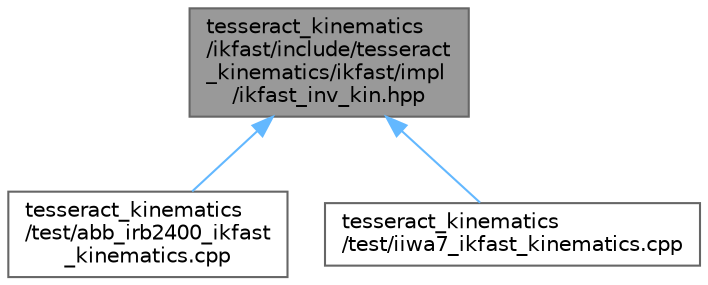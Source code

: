 digraph "tesseract_kinematics/ikfast/include/tesseract_kinematics/ikfast/impl/ikfast_inv_kin.hpp"
{
 // LATEX_PDF_SIZE
  bgcolor="transparent";
  edge [fontname=Helvetica,fontsize=10,labelfontname=Helvetica,labelfontsize=10];
  node [fontname=Helvetica,fontsize=10,shape=box,height=0.2,width=0.4];
  Node1 [label="tesseract_kinematics\l/ikfast/include/tesseract\l_kinematics/ikfast/impl\l/ikfast_inv_kin.hpp",height=0.2,width=0.4,color="gray40", fillcolor="grey60", style="filled", fontcolor="black",tooltip="Tesseract IKFast Inverse kinematics Wrapper Implementation."];
  Node1 -> Node2 [dir="back",color="steelblue1",style="solid"];
  Node2 [label="tesseract_kinematics\l/test/abb_irb2400_ikfast\l_kinematics.cpp",height=0.2,width=0.4,color="grey40", fillcolor="white", style="filled",URL="$df/d98/abb__irb2400__ikfast__kinematics_8cpp.html",tooltip=" "];
  Node1 -> Node3 [dir="back",color="steelblue1",style="solid"];
  Node3 [label="tesseract_kinematics\l/test/iiwa7_ikfast_kinematics.cpp",height=0.2,width=0.4,color="grey40", fillcolor="white", style="filled",URL="$d3/df9/iiwa7__ikfast__kinematics_8cpp.html",tooltip=" "];
}
